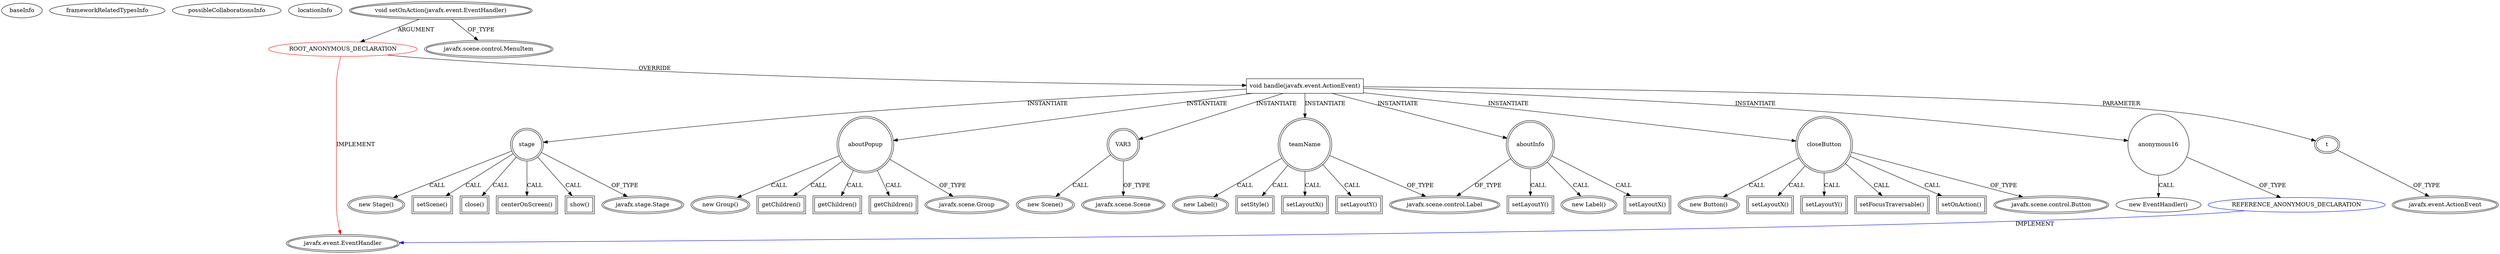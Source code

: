 digraph {
baseInfo[graphId=3335,category="extension_graph",isAnonymous=true,possibleRelation=true]
frameworkRelatedTypesInfo[0="javafx.event.EventHandler"]
possibleCollaborationsInfo[0="3335~OVERRIDING_METHOD_DECLARATION-INSTANTIATION-~javafx.event.EventHandler ~javafx.event.EventHandler ~true~true"]
locationInfo[projectName="joelburget-miftiwac",filePath="/joelburget-miftiwac/miftiwac-master/src/Dynamic_page.java",contextSignature="void intializeMenuBar()",graphId="3335"]
0[label="ROOT_ANONYMOUS_DECLARATION",vertexType="ROOT_ANONYMOUS_DECLARATION",isFrameworkType=false,color=red]
1[label="javafx.event.EventHandler",vertexType="FRAMEWORK_INTERFACE_TYPE",isFrameworkType=true,peripheries=2]
2[label="void setOnAction(javafx.event.EventHandler)",vertexType="OUTSIDE_CALL",isFrameworkType=true,peripheries=2]
3[label="javafx.scene.control.MenuItem",vertexType="FRAMEWORK_CLASS_TYPE",isFrameworkType=true,peripheries=2]
4[label="void handle(javafx.event.ActionEvent)",vertexType="OVERRIDING_METHOD_DECLARATION",isFrameworkType=false,shape=box]
5[label="t",vertexType="PARAMETER_DECLARATION",isFrameworkType=true,peripheries=2]
6[label="javafx.event.ActionEvent",vertexType="FRAMEWORK_CLASS_TYPE",isFrameworkType=true,peripheries=2]
8[label="stage",vertexType="VARIABLE_EXPRESION",isFrameworkType=true,peripheries=2,shape=circle]
9[label="javafx.stage.Stage",vertexType="FRAMEWORK_CLASS_TYPE",isFrameworkType=true,peripheries=2]
7[label="new Stage()",vertexType="CONSTRUCTOR_CALL",isFrameworkType=true,peripheries=2]
11[label="aboutPopup",vertexType="VARIABLE_EXPRESION",isFrameworkType=true,peripheries=2,shape=circle]
12[label="javafx.scene.Group",vertexType="FRAMEWORK_CLASS_TYPE",isFrameworkType=true,peripheries=2]
10[label="new Group()",vertexType="CONSTRUCTOR_CALL",isFrameworkType=true,peripheries=2]
14[label="setScene()",vertexType="INSIDE_CALL",isFrameworkType=true,peripheries=2,shape=box]
16[label="VAR3",vertexType="VARIABLE_EXPRESION",isFrameworkType=true,peripheries=2,shape=circle]
17[label="javafx.scene.Scene",vertexType="FRAMEWORK_CLASS_TYPE",isFrameworkType=true,peripheries=2]
15[label="new Scene()",vertexType="CONSTRUCTOR_CALL",isFrameworkType=true,peripheries=2]
19[label="teamName",vertexType="VARIABLE_EXPRESION",isFrameworkType=true,peripheries=2,shape=circle]
20[label="javafx.scene.control.Label",vertexType="FRAMEWORK_CLASS_TYPE",isFrameworkType=true,peripheries=2]
18[label="new Label()",vertexType="CONSTRUCTOR_CALL",isFrameworkType=true,peripheries=2]
22[label="setStyle()",vertexType="INSIDE_CALL",isFrameworkType=true,peripheries=2,shape=box]
24[label="setLayoutX()",vertexType="INSIDE_CALL",isFrameworkType=true,peripheries=2,shape=box]
26[label="setLayoutY()",vertexType="INSIDE_CALL",isFrameworkType=true,peripheries=2,shape=box]
28[label="aboutInfo",vertexType="VARIABLE_EXPRESION",isFrameworkType=true,peripheries=2,shape=circle]
27[label="new Label()",vertexType="CONSTRUCTOR_CALL",isFrameworkType=true,peripheries=2]
31[label="setLayoutX()",vertexType="INSIDE_CALL",isFrameworkType=true,peripheries=2,shape=box]
33[label="setLayoutY()",vertexType="INSIDE_CALL",isFrameworkType=true,peripheries=2,shape=box]
35[label="closeButton",vertexType="VARIABLE_EXPRESION",isFrameworkType=true,peripheries=2,shape=circle]
36[label="javafx.scene.control.Button",vertexType="FRAMEWORK_CLASS_TYPE",isFrameworkType=true,peripheries=2]
34[label="new Button()",vertexType="CONSTRUCTOR_CALL",isFrameworkType=true,peripheries=2]
38[label="setLayoutX()",vertexType="INSIDE_CALL",isFrameworkType=true,peripheries=2,shape=box]
40[label="setLayoutY()",vertexType="INSIDE_CALL",isFrameworkType=true,peripheries=2,shape=box]
42[label="setFocusTraversable()",vertexType="INSIDE_CALL",isFrameworkType=true,peripheries=2,shape=box]
44[label="setOnAction()",vertexType="INSIDE_CALL",isFrameworkType=true,peripheries=2,shape=box]
46[label="anonymous16",vertexType="VARIABLE_EXPRESION",isFrameworkType=false,shape=circle]
47[label="REFERENCE_ANONYMOUS_DECLARATION",vertexType="REFERENCE_ANONYMOUS_DECLARATION",isFrameworkType=false,color=blue]
45[label="new EventHandler()",vertexType="CONSTRUCTOR_CALL",isFrameworkType=false]
50[label="close()",vertexType="INSIDE_CALL",isFrameworkType=true,peripheries=2,shape=box]
52[label="getChildren()",vertexType="INSIDE_CALL",isFrameworkType=true,peripheries=2,shape=box]
54[label="getChildren()",vertexType="INSIDE_CALL",isFrameworkType=true,peripheries=2,shape=box]
56[label="getChildren()",vertexType="INSIDE_CALL",isFrameworkType=true,peripheries=2,shape=box]
58[label="centerOnScreen()",vertexType="INSIDE_CALL",isFrameworkType=true,peripheries=2,shape=box]
60[label="show()",vertexType="INSIDE_CALL",isFrameworkType=true,peripheries=2,shape=box]
0->1[label="IMPLEMENT",color=red]
2->0[label="ARGUMENT"]
2->3[label="OF_TYPE"]
0->4[label="OVERRIDE"]
5->6[label="OF_TYPE"]
4->5[label="PARAMETER"]
4->8[label="INSTANTIATE"]
8->9[label="OF_TYPE"]
8->7[label="CALL"]
4->11[label="INSTANTIATE"]
11->12[label="OF_TYPE"]
11->10[label="CALL"]
8->14[label="CALL"]
4->16[label="INSTANTIATE"]
16->17[label="OF_TYPE"]
16->15[label="CALL"]
4->19[label="INSTANTIATE"]
19->20[label="OF_TYPE"]
19->18[label="CALL"]
19->22[label="CALL"]
19->24[label="CALL"]
19->26[label="CALL"]
4->28[label="INSTANTIATE"]
28->20[label="OF_TYPE"]
28->27[label="CALL"]
28->31[label="CALL"]
28->33[label="CALL"]
4->35[label="INSTANTIATE"]
35->36[label="OF_TYPE"]
35->34[label="CALL"]
35->38[label="CALL"]
35->40[label="CALL"]
35->42[label="CALL"]
35->44[label="CALL"]
4->46[label="INSTANTIATE"]
47->1[label="IMPLEMENT",color=blue]
46->47[label="OF_TYPE"]
46->45[label="CALL"]
8->50[label="CALL"]
11->52[label="CALL"]
11->54[label="CALL"]
11->56[label="CALL"]
8->58[label="CALL"]
8->60[label="CALL"]
}
